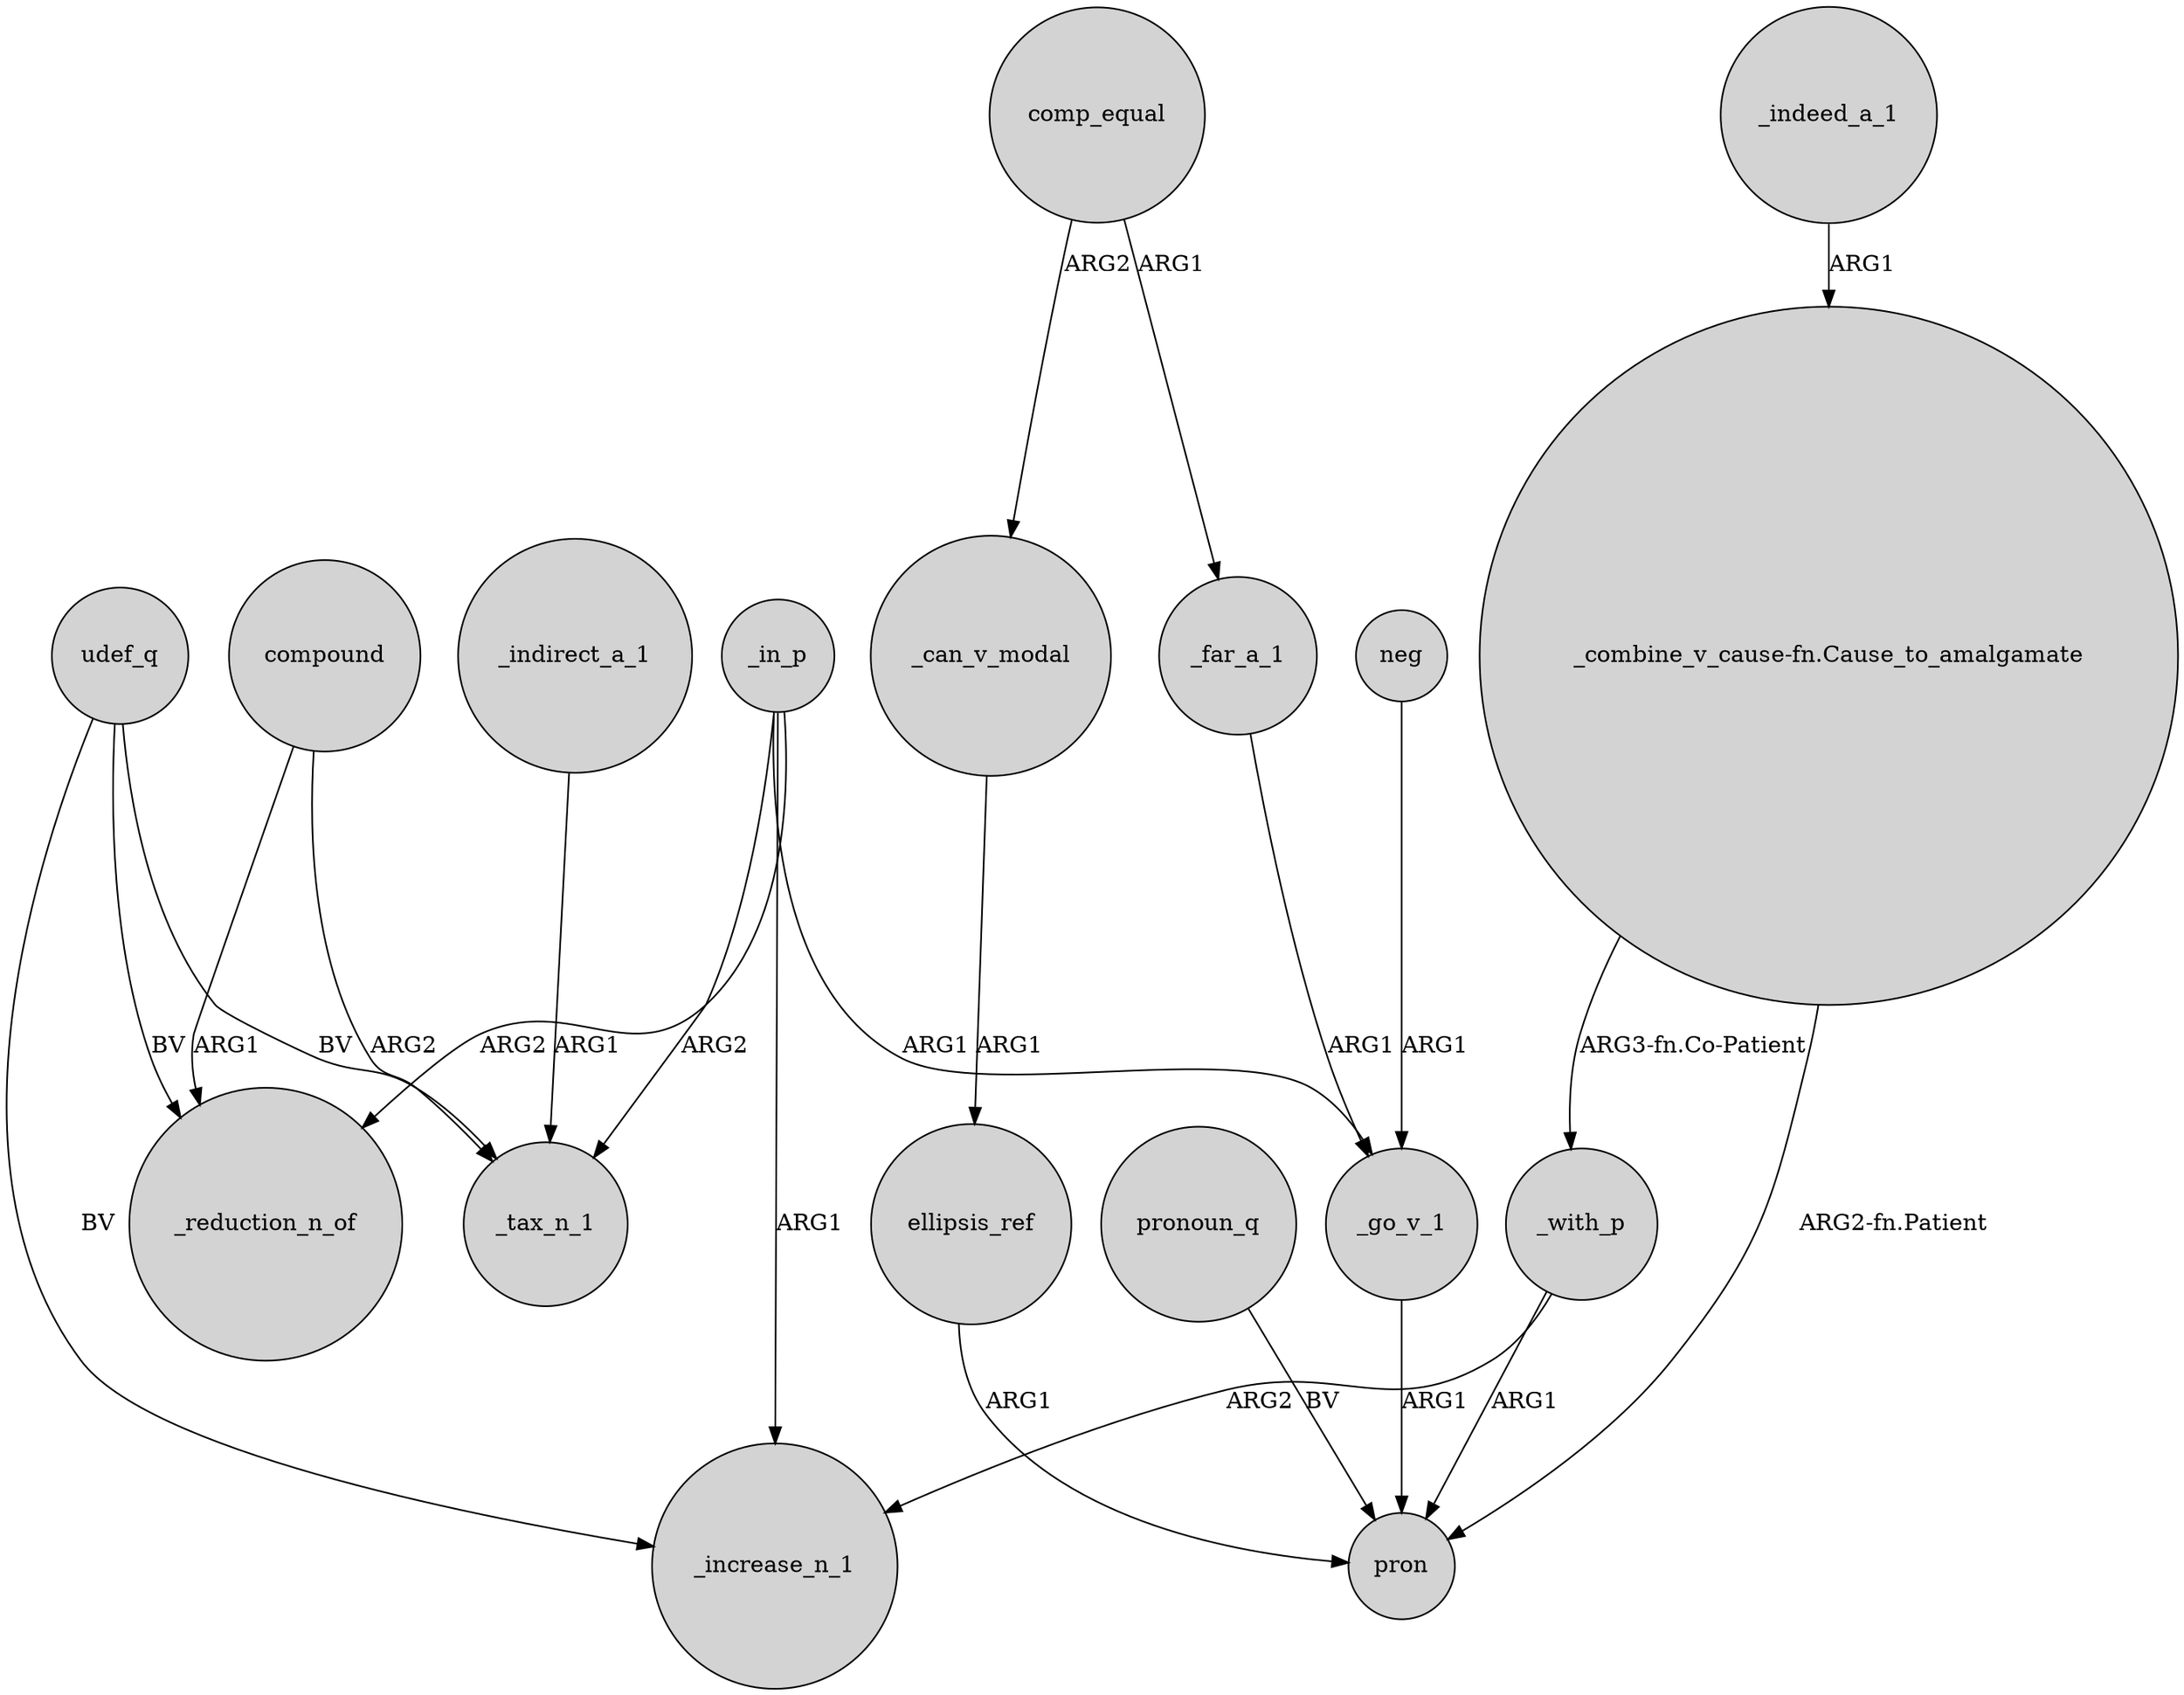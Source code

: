 digraph {
	node [shape=circle style=filled]
	udef_q -> _reduction_n_of [label=BV]
	ellipsis_ref -> pron [label=ARG1]
	comp_equal -> _can_v_modal [label=ARG2]
	comp_equal -> _far_a_1 [label=ARG1]
	_with_p -> pron [label=ARG1]
	_in_p -> _go_v_1 [label=ARG1]
	_with_p -> _increase_n_1 [label=ARG2]
	udef_q -> _tax_n_1 [label=BV]
	_indeed_a_1 -> "_combine_v_cause-fn.Cause_to_amalgamate" [label=ARG1]
	pronoun_q -> pron [label=BV]
	_indirect_a_1 -> _tax_n_1 [label=ARG1]
	"_combine_v_cause-fn.Cause_to_amalgamate" -> pron [label="ARG2-fn.Patient"]
	udef_q -> _increase_n_1 [label=BV]
	compound -> _reduction_n_of [label=ARG1]
	_far_a_1 -> _go_v_1 [label=ARG1]
	_go_v_1 -> pron [label=ARG1]
	_in_p -> _tax_n_1 [label=ARG2]
	_in_p -> _reduction_n_of [label=ARG2]
	"_combine_v_cause-fn.Cause_to_amalgamate" -> _with_p [label="ARG3-fn.Co-Patient"]
	compound -> _tax_n_1 [label=ARG2]
	_in_p -> _increase_n_1 [label=ARG1]
	neg -> _go_v_1 [label=ARG1]
	_can_v_modal -> ellipsis_ref [label=ARG1]
}
